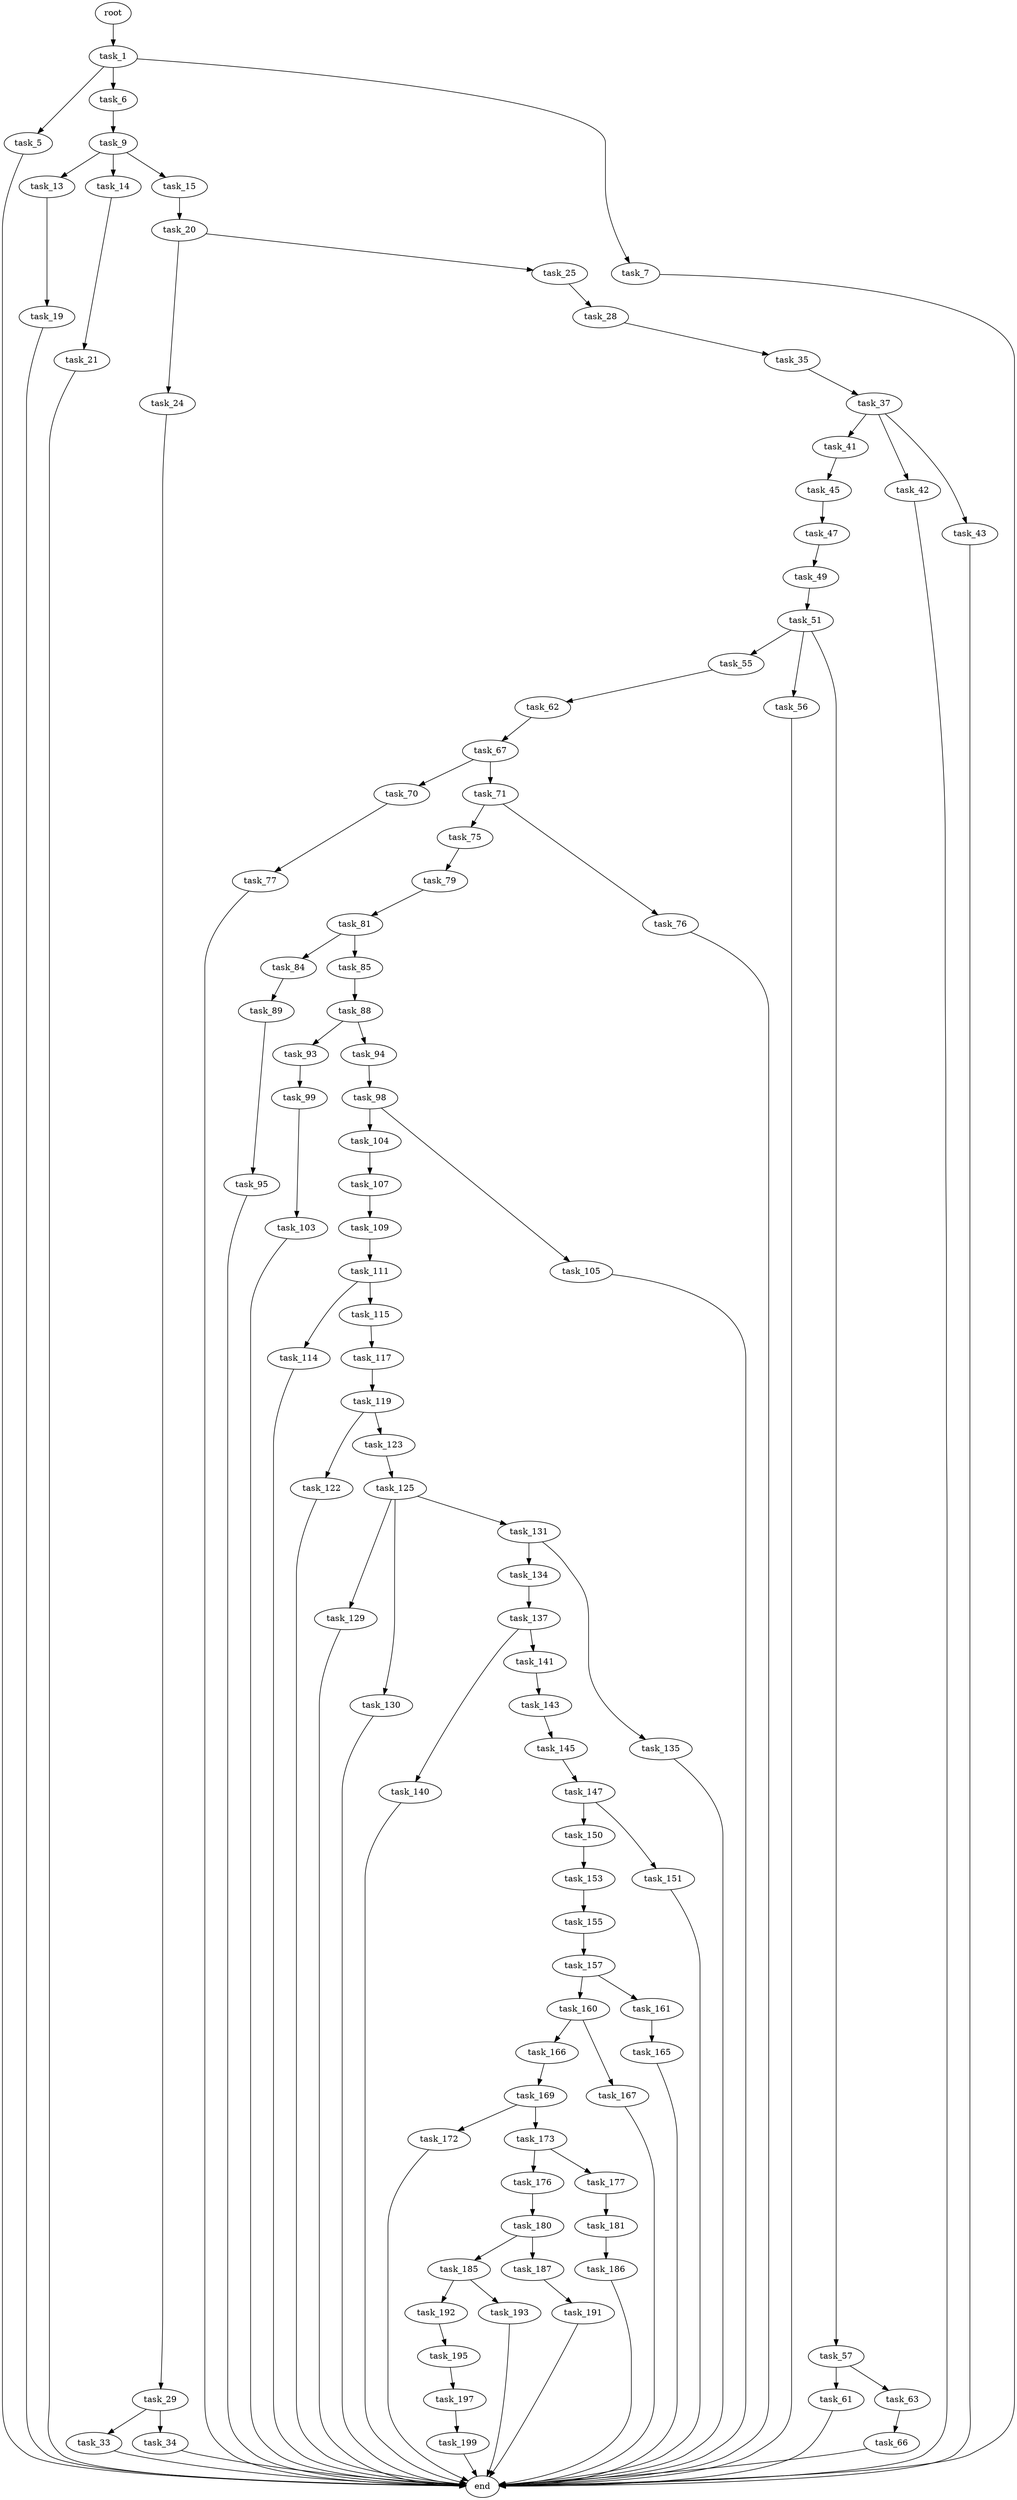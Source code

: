 digraph G {
  root [size="0.000000"];
  task_1 [size="231928233984.000000"];
  task_5 [size="134217728000.000000"];
  task_6 [size="20246830254.000000"];
  task_7 [size="42917262955.000000"];
  end [size="0.000000"];
  task_9 [size="28991029248.000000"];
  task_13 [size="55162465200.000000"];
  task_14 [size="8589934592.000000"];
  task_15 [size="549755813888.000000"];
  task_19 [size="40893567733.000000"];
  task_21 [size="1257299303.000000"];
  task_20 [size="368293445632.000000"];
  task_24 [size="14816204293.000000"];
  task_25 [size="134217728000.000000"];
  task_29 [size="184500361784.000000"];
  task_28 [size="105126117434.000000"];
  task_35 [size="57861207828.000000"];
  task_33 [size="562227275308.000000"];
  task_34 [size="6255330932.000000"];
  task_37 [size="32970873000.000000"];
  task_41 [size="1073741824000.000000"];
  task_42 [size="10867314192.000000"];
  task_43 [size="1073741824000.000000"];
  task_45 [size="23243561192.000000"];
  task_47 [size="8876430485.000000"];
  task_49 [size="1290059062751.000000"];
  task_51 [size="13578583708.000000"];
  task_55 [size="1484309120.000000"];
  task_56 [size="11923641405.000000"];
  task_57 [size="12116184450.000000"];
  task_62 [size="368293445632.000000"];
  task_61 [size="32281351471.000000"];
  task_63 [size="8589934592.000000"];
  task_67 [size="782757789696.000000"];
  task_66 [size="877834780.000000"];
  task_70 [size="13213547705.000000"];
  task_71 [size="549755813888.000000"];
  task_77 [size="606993582572.000000"];
  task_75 [size="7376110900.000000"];
  task_76 [size="44684440440.000000"];
  task_79 [size="1126069436404.000000"];
  task_81 [size="106120559143.000000"];
  task_84 [size="226660171596.000000"];
  task_85 [size="1084308645.000000"];
  task_89 [size="1073741824000.000000"];
  task_88 [size="4973272040.000000"];
  task_93 [size="23748263970.000000"];
  task_94 [size="151391015819.000000"];
  task_95 [size="35474796497.000000"];
  task_99 [size="217251607161.000000"];
  task_98 [size="255635880836.000000"];
  task_104 [size="450996922792.000000"];
  task_105 [size="549755813888.000000"];
  task_103 [size="549755813888.000000"];
  task_107 [size="659301824961.000000"];
  task_109 [size="549755813888.000000"];
  task_111 [size="289643490145.000000"];
  task_114 [size="27437782669.000000"];
  task_115 [size="782757789696.000000"];
  task_117 [size="549755813888.000000"];
  task_119 [size="43793524891.000000"];
  task_122 [size="617644979481.000000"];
  task_123 [size="193115751468.000000"];
  task_125 [size="388891943180.000000"];
  task_129 [size="40804764760.000000"];
  task_130 [size="368293445632.000000"];
  task_131 [size="600257337886.000000"];
  task_134 [size="41042491650.000000"];
  task_135 [size="927220272.000000"];
  task_137 [size="12534570046.000000"];
  task_140 [size="70144944611.000000"];
  task_141 [size="25398221052.000000"];
  task_143 [size="24171274518.000000"];
  task_145 [size="28991029248.000000"];
  task_147 [size="128579670807.000000"];
  task_150 [size="8589934592.000000"];
  task_151 [size="134217728000.000000"];
  task_153 [size="574026044154.000000"];
  task_155 [size="889051662.000000"];
  task_157 [size="368293445632.000000"];
  task_160 [size="11342475902.000000"];
  task_161 [size="7684135900.000000"];
  task_166 [size="68719476736.000000"];
  task_167 [size="8817031630.000000"];
  task_165 [size="549755813888.000000"];
  task_169 [size="1073741824000.000000"];
  task_172 [size="231928233984.000000"];
  task_173 [size="352778221988.000000"];
  task_176 [size="317874213488.000000"];
  task_177 [size="5279299102.000000"];
  task_180 [size="8627794373.000000"];
  task_181 [size="231928233984.000000"];
  task_185 [size="549755813888.000000"];
  task_187 [size="68719476736.000000"];
  task_186 [size="32198463014.000000"];
  task_192 [size="1062531901.000000"];
  task_193 [size="134217728000.000000"];
  task_191 [size="8589934592.000000"];
  task_195 [size="1073741824000.000000"];
  task_197 [size="12096849364.000000"];
  task_199 [size="7622074118.000000"];

  root -> task_1 [size="1.000000"];
  task_1 -> task_5 [size="301989888.000000"];
  task_1 -> task_6 [size="301989888.000000"];
  task_1 -> task_7 [size="301989888.000000"];
  task_5 -> end [size="1.000000"];
  task_6 -> task_9 [size="411041792.000000"];
  task_7 -> end [size="1.000000"];
  task_9 -> task_13 [size="75497472.000000"];
  task_9 -> task_14 [size="75497472.000000"];
  task_9 -> task_15 [size="75497472.000000"];
  task_13 -> task_19 [size="134217728.000000"];
  task_14 -> task_21 [size="33554432.000000"];
  task_15 -> task_20 [size="536870912.000000"];
  task_19 -> end [size="1.000000"];
  task_21 -> end [size="1.000000"];
  task_20 -> task_24 [size="411041792.000000"];
  task_20 -> task_25 [size="411041792.000000"];
  task_24 -> task_29 [size="411041792.000000"];
  task_25 -> task_28 [size="209715200.000000"];
  task_29 -> task_33 [size="301989888.000000"];
  task_29 -> task_34 [size="301989888.000000"];
  task_28 -> task_35 [size="209715200.000000"];
  task_35 -> task_37 [size="75497472.000000"];
  task_33 -> end [size="1.000000"];
  task_34 -> end [size="1.000000"];
  task_37 -> task_41 [size="75497472.000000"];
  task_37 -> task_42 [size="75497472.000000"];
  task_37 -> task_43 [size="75497472.000000"];
  task_41 -> task_45 [size="838860800.000000"];
  task_42 -> end [size="1.000000"];
  task_43 -> end [size="1.000000"];
  task_45 -> task_47 [size="33554432.000000"];
  task_47 -> task_49 [size="209715200.000000"];
  task_49 -> task_51 [size="838860800.000000"];
  task_51 -> task_55 [size="679477248.000000"];
  task_51 -> task_56 [size="679477248.000000"];
  task_51 -> task_57 [size="679477248.000000"];
  task_55 -> task_62 [size="75497472.000000"];
  task_56 -> end [size="1.000000"];
  task_57 -> task_61 [size="411041792.000000"];
  task_57 -> task_63 [size="411041792.000000"];
  task_62 -> task_67 [size="411041792.000000"];
  task_61 -> end [size="1.000000"];
  task_63 -> task_66 [size="33554432.000000"];
  task_67 -> task_70 [size="679477248.000000"];
  task_67 -> task_71 [size="679477248.000000"];
  task_66 -> end [size="1.000000"];
  task_70 -> task_77 [size="411041792.000000"];
  task_71 -> task_75 [size="536870912.000000"];
  task_71 -> task_76 [size="536870912.000000"];
  task_77 -> end [size="1.000000"];
  task_75 -> task_79 [size="134217728.000000"];
  task_76 -> end [size="1.000000"];
  task_79 -> task_81 [size="838860800.000000"];
  task_81 -> task_84 [size="75497472.000000"];
  task_81 -> task_85 [size="75497472.000000"];
  task_84 -> task_89 [size="209715200.000000"];
  task_85 -> task_88 [size="33554432.000000"];
  task_89 -> task_95 [size="838860800.000000"];
  task_88 -> task_93 [size="301989888.000000"];
  task_88 -> task_94 [size="301989888.000000"];
  task_93 -> task_99 [size="411041792.000000"];
  task_94 -> task_98 [size="209715200.000000"];
  task_95 -> end [size="1.000000"];
  task_99 -> task_103 [size="209715200.000000"];
  task_98 -> task_104 [size="679477248.000000"];
  task_98 -> task_105 [size="679477248.000000"];
  task_104 -> task_107 [size="679477248.000000"];
  task_105 -> end [size="1.000000"];
  task_103 -> end [size="1.000000"];
  task_107 -> task_109 [size="411041792.000000"];
  task_109 -> task_111 [size="536870912.000000"];
  task_111 -> task_114 [size="301989888.000000"];
  task_111 -> task_115 [size="301989888.000000"];
  task_114 -> end [size="1.000000"];
  task_115 -> task_117 [size="679477248.000000"];
  task_117 -> task_119 [size="536870912.000000"];
  task_119 -> task_122 [size="838860800.000000"];
  task_119 -> task_123 [size="838860800.000000"];
  task_122 -> end [size="1.000000"];
  task_123 -> task_125 [size="134217728.000000"];
  task_125 -> task_129 [size="536870912.000000"];
  task_125 -> task_130 [size="536870912.000000"];
  task_125 -> task_131 [size="536870912.000000"];
  task_129 -> end [size="1.000000"];
  task_130 -> end [size="1.000000"];
  task_131 -> task_134 [size="679477248.000000"];
  task_131 -> task_135 [size="679477248.000000"];
  task_134 -> task_137 [size="33554432.000000"];
  task_135 -> end [size="1.000000"];
  task_137 -> task_140 [size="679477248.000000"];
  task_137 -> task_141 [size="679477248.000000"];
  task_140 -> end [size="1.000000"];
  task_141 -> task_143 [size="411041792.000000"];
  task_143 -> task_145 [size="33554432.000000"];
  task_145 -> task_147 [size="75497472.000000"];
  task_147 -> task_150 [size="209715200.000000"];
  task_147 -> task_151 [size="209715200.000000"];
  task_150 -> task_153 [size="33554432.000000"];
  task_151 -> end [size="1.000000"];
  task_153 -> task_155 [size="411041792.000000"];
  task_155 -> task_157 [size="33554432.000000"];
  task_157 -> task_160 [size="411041792.000000"];
  task_157 -> task_161 [size="411041792.000000"];
  task_160 -> task_166 [size="209715200.000000"];
  task_160 -> task_167 [size="209715200.000000"];
  task_161 -> task_165 [size="411041792.000000"];
  task_166 -> task_169 [size="134217728.000000"];
  task_167 -> end [size="1.000000"];
  task_165 -> end [size="1.000000"];
  task_169 -> task_172 [size="838860800.000000"];
  task_169 -> task_173 [size="838860800.000000"];
  task_172 -> end [size="1.000000"];
  task_173 -> task_176 [size="301989888.000000"];
  task_173 -> task_177 [size="301989888.000000"];
  task_176 -> task_180 [size="536870912.000000"];
  task_177 -> task_181 [size="411041792.000000"];
  task_180 -> task_185 [size="33554432.000000"];
  task_180 -> task_187 [size="33554432.000000"];
  task_181 -> task_186 [size="301989888.000000"];
  task_185 -> task_192 [size="536870912.000000"];
  task_185 -> task_193 [size="536870912.000000"];
  task_187 -> task_191 [size="134217728.000000"];
  task_186 -> end [size="1.000000"];
  task_192 -> task_195 [size="75497472.000000"];
  task_193 -> end [size="1.000000"];
  task_191 -> end [size="1.000000"];
  task_195 -> task_197 [size="838860800.000000"];
  task_197 -> task_199 [size="209715200.000000"];
  task_199 -> end [size="1.000000"];
}
